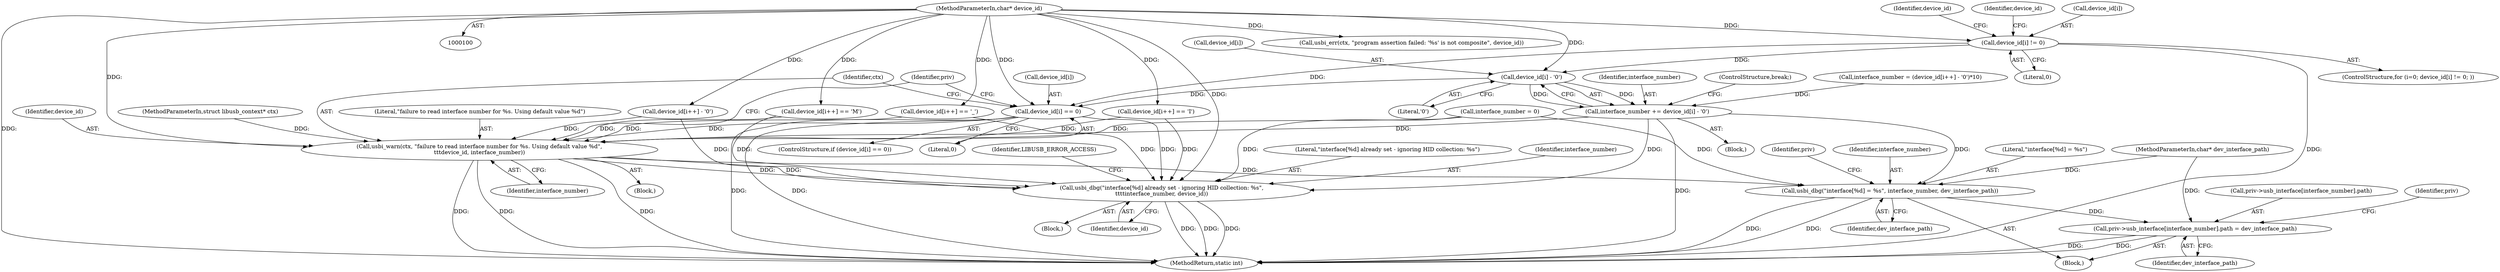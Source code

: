 digraph "0_Chrome_ac149a8d4371c0e01e0934fdd57b09e86f96b5b9_26@pointer" {
"1000137" [label="(Call,device_id[i] != 0)"];
"1000104" [label="(MethodParameterIn,char* device_id)"];
"1000177" [label="(Call,device_id[i] - '0')"];
"1000175" [label="(Call,interface_number += device_id[i] - '0')"];
"1000190" [label="(Call,usbi_warn(ctx, \"failure to read interface number for %s. Using default value %d\",\n\t\t\tdevice_id, interface_number))"];
"1000211" [label="(Call,usbi_dbg(\"interface[%d] already set - ignoring HID collection: %s\",\n\t\t\t\tinterface_number, device_id))"];
"1000217" [label="(Call,usbi_dbg(\"interface[%d] = %s\", interface_number, dev_interface_path))"];
"1000221" [label="(Call,priv->usb_interface[interface_number].path = dev_interface_path)"];
"1000184" [label="(Call,device_id[i] == 0)"];
"1000130" [label="(Call,interface_number = 0)"];
"1000219" [label="(Identifier,interface_number)"];
"1000145" [label="(Call,device_id[i++] == 'M')"];
"1000192" [label="(Literal,\"failure to read interface number for %s. Using default value %d\")"];
"1000185" [label="(Call,device_id[i])"];
"1000165" [label="(Call,interface_number = (device_id[i++] - '0')*10)"];
"1000193" [label="(Identifier,device_id)"];
"1000186" [label="(Identifier,device_id)"];
"1000183" [label="(ControlStructure,if (device_id[i] == 0))"];
"1000212" [label="(Literal,\"interface[%d] already set - ignoring HID collection: %s\")"];
"1000189" [label="(Block,)"];
"1000222" [label="(Call,priv->usb_interface[interface_number].path)"];
"1000137" [label="(Call,device_id[i] != 0)"];
"1000221" [label="(Call,priv->usb_interface[interface_number].path = dev_interface_path)"];
"1000234" [label="(Identifier,priv)"];
"1000282" [label="(MethodReturn,static int)"];
"1000175" [label="(Call,interface_number += device_id[i] - '0')"];
"1000164" [label="(Block,)"];
"1000168" [label="(Call,device_id[i++] - '0')"];
"1000176" [label="(Identifier,interface_number)"];
"1000218" [label="(Literal,\"interface[%d] = %s\")"];
"1000124" [label="(Call,usbi_err(ctx, \"program assertion failed: '%s' is not composite\", device_id))"];
"1000177" [label="(Call,device_id[i] - '0')"];
"1000152" [label="(Call,device_id[i++] == 'I')"];
"1000147" [label="(Identifier,device_id)"];
"1000181" [label="(Literal,'0')"];
"1000190" [label="(Call,usbi_warn(ctx, \"failure to read interface number for %s. Using default value %d\",\n\t\t\tdevice_id, interface_number))"];
"1000194" [label="(Identifier,interface_number)"];
"1000184" [label="(Call,device_id[i] == 0)"];
"1000138" [label="(Call,device_id[i])"];
"1000214" [label="(Identifier,device_id)"];
"1000178" [label="(Call,device_id[i])"];
"1000220" [label="(Identifier,dev_interface_path)"];
"1000225" [label="(Identifier,priv)"];
"1000229" [label="(Identifier,dev_interface_path)"];
"1000188" [label="(Literal,0)"];
"1000158" [label="(Call,device_id[i++] == '_')"];
"1000211" [label="(Call,usbi_dbg(\"interface[%d] already set - ignoring HID collection: %s\",\n\t\t\t\tinterface_number, device_id))"];
"1000191" [label="(Identifier,ctx)"];
"1000213" [label="(Identifier,interface_number)"];
"1000101" [label="(MethodParameterIn,struct libusb_context* ctx)"];
"1000216" [label="(Identifier,LIBUSB_ERROR_ACCESS)"];
"1000141" [label="(Literal,0)"];
"1000107" [label="(Block,)"];
"1000133" [label="(ControlStructure,for (i=0; device_id[i] != 0; ))"];
"1000104" [label="(MethodParameterIn,char* device_id)"];
"1000200" [label="(Identifier,priv)"];
"1000103" [label="(MethodParameterIn,char* dev_interface_path)"];
"1000210" [label="(Block,)"];
"1000217" [label="(Call,usbi_dbg(\"interface[%d] = %s\", interface_number, dev_interface_path))"];
"1000182" [label="(ControlStructure,break;)"];
"1000137" -> "1000133"  [label="AST: "];
"1000137" -> "1000141"  [label="CFG: "];
"1000138" -> "1000137"  [label="AST: "];
"1000141" -> "1000137"  [label="AST: "];
"1000147" -> "1000137"  [label="CFG: "];
"1000186" -> "1000137"  [label="CFG: "];
"1000137" -> "1000282"  [label="DDG: "];
"1000104" -> "1000137"  [label="DDG: "];
"1000137" -> "1000177"  [label="DDG: "];
"1000137" -> "1000184"  [label="DDG: "];
"1000104" -> "1000100"  [label="AST: "];
"1000104" -> "1000282"  [label="DDG: "];
"1000104" -> "1000124"  [label="DDG: "];
"1000104" -> "1000145"  [label="DDG: "];
"1000104" -> "1000152"  [label="DDG: "];
"1000104" -> "1000158"  [label="DDG: "];
"1000104" -> "1000168"  [label="DDG: "];
"1000104" -> "1000177"  [label="DDG: "];
"1000104" -> "1000184"  [label="DDG: "];
"1000104" -> "1000190"  [label="DDG: "];
"1000104" -> "1000211"  [label="DDG: "];
"1000177" -> "1000175"  [label="AST: "];
"1000177" -> "1000181"  [label="CFG: "];
"1000178" -> "1000177"  [label="AST: "];
"1000181" -> "1000177"  [label="AST: "];
"1000175" -> "1000177"  [label="CFG: "];
"1000177" -> "1000175"  [label="DDG: "];
"1000177" -> "1000175"  [label="DDG: "];
"1000177" -> "1000184"  [label="DDG: "];
"1000175" -> "1000164"  [label="AST: "];
"1000176" -> "1000175"  [label="AST: "];
"1000182" -> "1000175"  [label="CFG: "];
"1000175" -> "1000282"  [label="DDG: "];
"1000165" -> "1000175"  [label="DDG: "];
"1000175" -> "1000190"  [label="DDG: "];
"1000175" -> "1000211"  [label="DDG: "];
"1000175" -> "1000217"  [label="DDG: "];
"1000190" -> "1000189"  [label="AST: "];
"1000190" -> "1000194"  [label="CFG: "];
"1000191" -> "1000190"  [label="AST: "];
"1000192" -> "1000190"  [label="AST: "];
"1000193" -> "1000190"  [label="AST: "];
"1000194" -> "1000190"  [label="AST: "];
"1000200" -> "1000190"  [label="CFG: "];
"1000190" -> "1000282"  [label="DDG: "];
"1000190" -> "1000282"  [label="DDG: "];
"1000190" -> "1000282"  [label="DDG: "];
"1000101" -> "1000190"  [label="DDG: "];
"1000158" -> "1000190"  [label="DDG: "];
"1000184" -> "1000190"  [label="DDG: "];
"1000168" -> "1000190"  [label="DDG: "];
"1000152" -> "1000190"  [label="DDG: "];
"1000145" -> "1000190"  [label="DDG: "];
"1000130" -> "1000190"  [label="DDG: "];
"1000190" -> "1000211"  [label="DDG: "];
"1000190" -> "1000211"  [label="DDG: "];
"1000190" -> "1000217"  [label="DDG: "];
"1000211" -> "1000210"  [label="AST: "];
"1000211" -> "1000214"  [label="CFG: "];
"1000212" -> "1000211"  [label="AST: "];
"1000213" -> "1000211"  [label="AST: "];
"1000214" -> "1000211"  [label="AST: "];
"1000216" -> "1000211"  [label="CFG: "];
"1000211" -> "1000282"  [label="DDG: "];
"1000211" -> "1000282"  [label="DDG: "];
"1000211" -> "1000282"  [label="DDG: "];
"1000130" -> "1000211"  [label="DDG: "];
"1000158" -> "1000211"  [label="DDG: "];
"1000184" -> "1000211"  [label="DDG: "];
"1000168" -> "1000211"  [label="DDG: "];
"1000152" -> "1000211"  [label="DDG: "];
"1000145" -> "1000211"  [label="DDG: "];
"1000217" -> "1000107"  [label="AST: "];
"1000217" -> "1000220"  [label="CFG: "];
"1000218" -> "1000217"  [label="AST: "];
"1000219" -> "1000217"  [label="AST: "];
"1000220" -> "1000217"  [label="AST: "];
"1000225" -> "1000217"  [label="CFG: "];
"1000217" -> "1000282"  [label="DDG: "];
"1000217" -> "1000282"  [label="DDG: "];
"1000130" -> "1000217"  [label="DDG: "];
"1000103" -> "1000217"  [label="DDG: "];
"1000217" -> "1000221"  [label="DDG: "];
"1000221" -> "1000107"  [label="AST: "];
"1000221" -> "1000229"  [label="CFG: "];
"1000222" -> "1000221"  [label="AST: "];
"1000229" -> "1000221"  [label="AST: "];
"1000234" -> "1000221"  [label="CFG: "];
"1000221" -> "1000282"  [label="DDG: "];
"1000221" -> "1000282"  [label="DDG: "];
"1000103" -> "1000221"  [label="DDG: "];
"1000184" -> "1000183"  [label="AST: "];
"1000184" -> "1000188"  [label="CFG: "];
"1000185" -> "1000184"  [label="AST: "];
"1000188" -> "1000184"  [label="AST: "];
"1000191" -> "1000184"  [label="CFG: "];
"1000200" -> "1000184"  [label="CFG: "];
"1000184" -> "1000282"  [label="DDG: "];
"1000184" -> "1000282"  [label="DDG: "];
}
